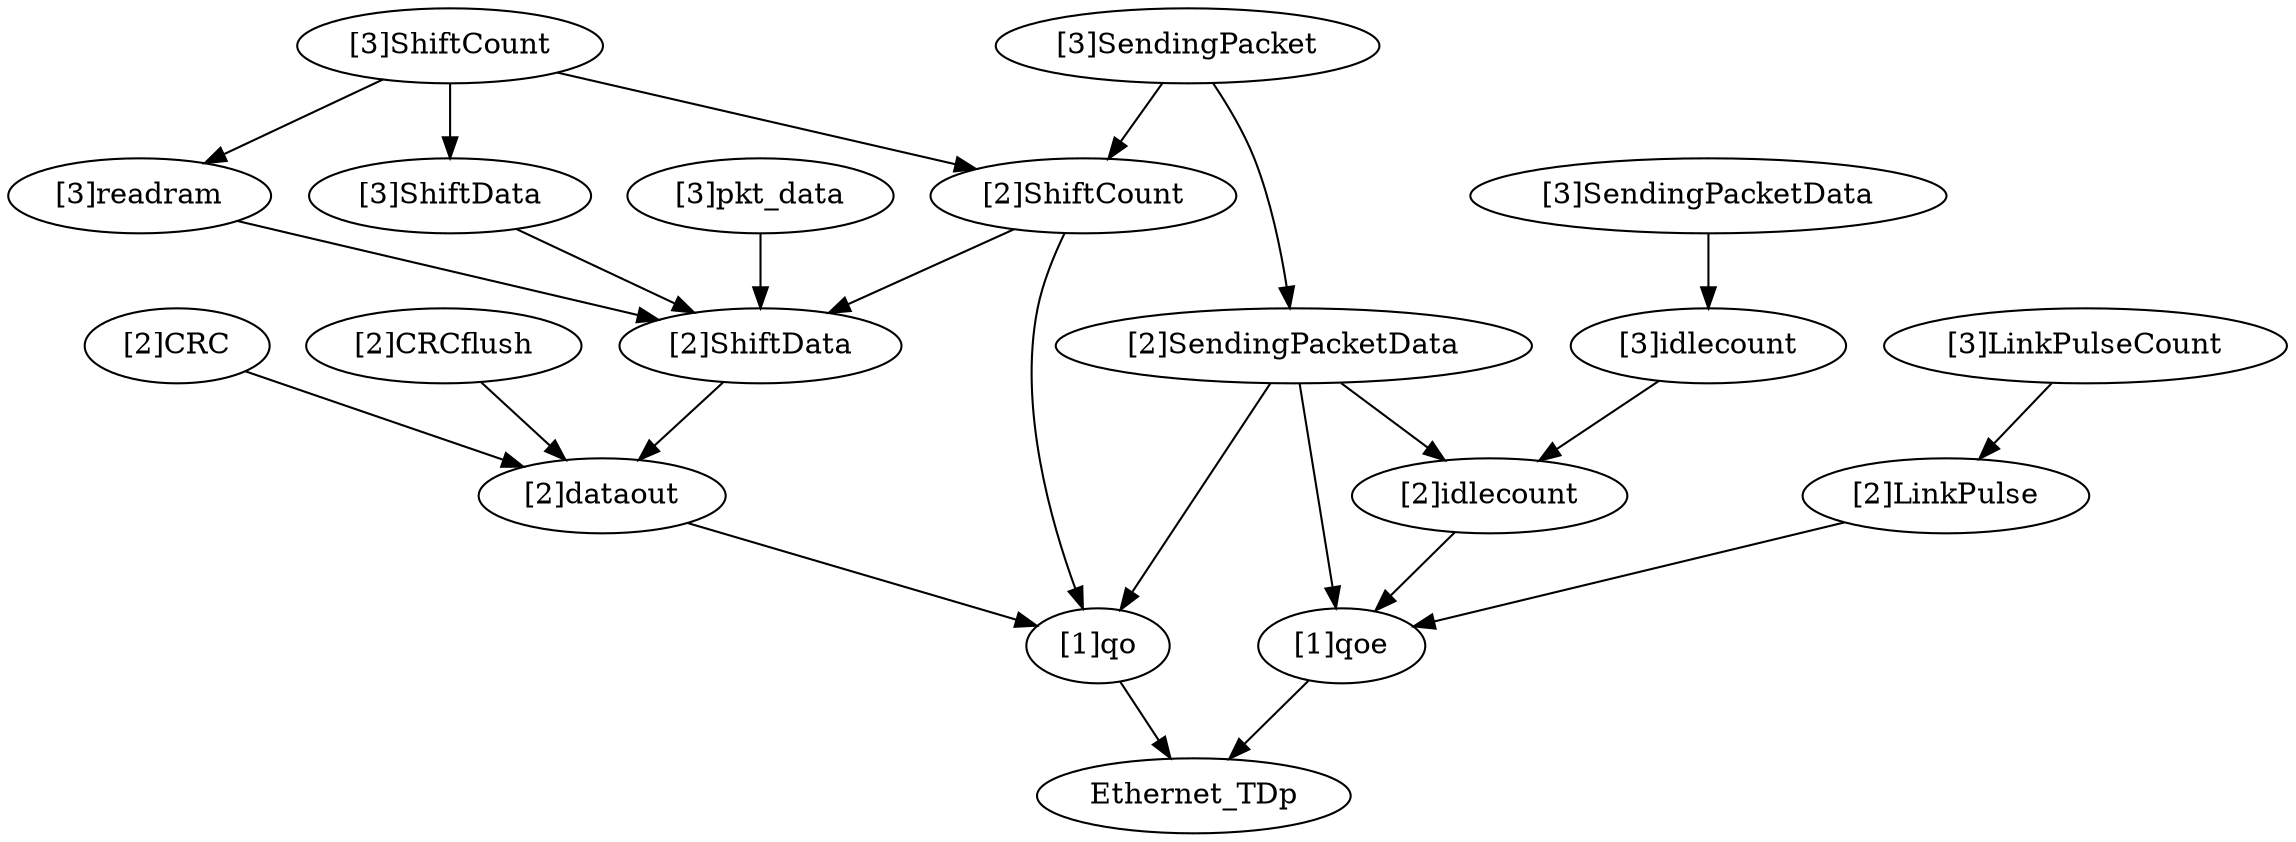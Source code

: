strict digraph "" {
	Ethernet_TDp	 [complexity=0,
		importance=0.0741177651755,
		rank=0.0];
	"[3]pkt_data"	 [complexity=15,
		importance=0.387386094865,
		rank=0.0258257396577];
	"[2]ShiftData"	 [complexity=11,
		importance=0.353614428685,
		rank=0.0321467662441];
	"[3]pkt_data" -> "[2]ShiftData";
	"[2]dataout"	 [complexity=7,
		importance=0.255113441899,
		rank=0.0364447774141];
	"[1]qo"	 [complexity=3,
		importance=0.162944671929,
		rank=0.0543148906429];
	"[2]dataout" -> "[1]qo";
	"[3]SendingPacket"	 [complexity=9,
		importance=0.234709470274,
		rank=0.0260788300304];
	"[2]ShiftCount"	 [complexity=12,
		importance=0.395829031172,
		rank=0.0329857525977];
	"[3]SendingPacket" -> "[2]ShiftCount";
	"[2]SendingPacketData"	 [complexity=7,
		importance=0.200937804094,
		rank=0.0287054005848];
	"[3]SendingPacket" -> "[2]SendingPacketData";
	"[3]idlecount"	 [complexity=10,
		importance=0.488063928259,
		rank=0.0488063928259];
	"[2]idlecount"	 [complexity=7,
		importance=0.211579404425,
		rank=0.0302256292036];
	"[3]idlecount" -> "[2]idlecount";
	"[3]ShiftCount"	 [complexity=16,
		importance=0.494330017958,
		rank=0.0308956261224];
	"[3]ShiftCount" -> "[2]ShiftCount";
	"[3]readram"	 [complexity=15,
		importance=0.391607565188,
		rank=0.0261071710125];
	"[3]ShiftCount" -> "[3]readram";
	"[3]ShiftData"	 [complexity=15,
		importance=0.452115415471,
		rank=0.0301410276981];
	"[3]ShiftCount" -> "[3]ShiftData";
	"[2]ShiftData" -> "[2]dataout";
	"[3]LinkPulseCount"	 [complexity=9,
		importance=0.243767951593,
		rank=0.0270853279548];
	"[2]LinkPulse"	 [complexity=7,
		importance=0.193110385313,
		rank=0.0275871979019];
	"[3]LinkPulseCount" -> "[2]LinkPulse";
	"[3]SendingPacketData"	 [complexity=11,
		importance=1.01412098868,
		rank=0.0921928171529];
	"[3]SendingPacketData" -> "[3]idlecount";
	"[2]ShiftCount" -> "[2]ShiftData";
	"[2]ShiftCount" -> "[1]qo";
	"[2]CRC"	 [complexity=11,
		importance=0.288885108079,
		rank=0.0262622825527];
	"[2]CRC" -> "[2]dataout";
	"[1]qoe"	 [complexity=3,
		importance=0.146674285018,
		rank=0.0488914283392];
	"[2]LinkPulse" -> "[1]qoe";
	"[1]qoe" -> Ethernet_TDp;
	"[2]SendingPacketData" -> "[1]qoe";
	"[2]SendingPacketData" -> "[1]qo";
	"[2]SendingPacketData" -> "[2]idlecount";
	"[3]readram" -> "[2]ShiftData";
	"[1]qo" -> Ethernet_TDp;
	"[2]idlecount" -> "[1]qoe";
	"[3]ShiftData" -> "[2]ShiftData";
	"[2]CRCflush"	 [complexity=11,
		importance=0.288885108079,
		rank=0.0262622825527];
	"[2]CRCflush" -> "[2]dataout";
}
